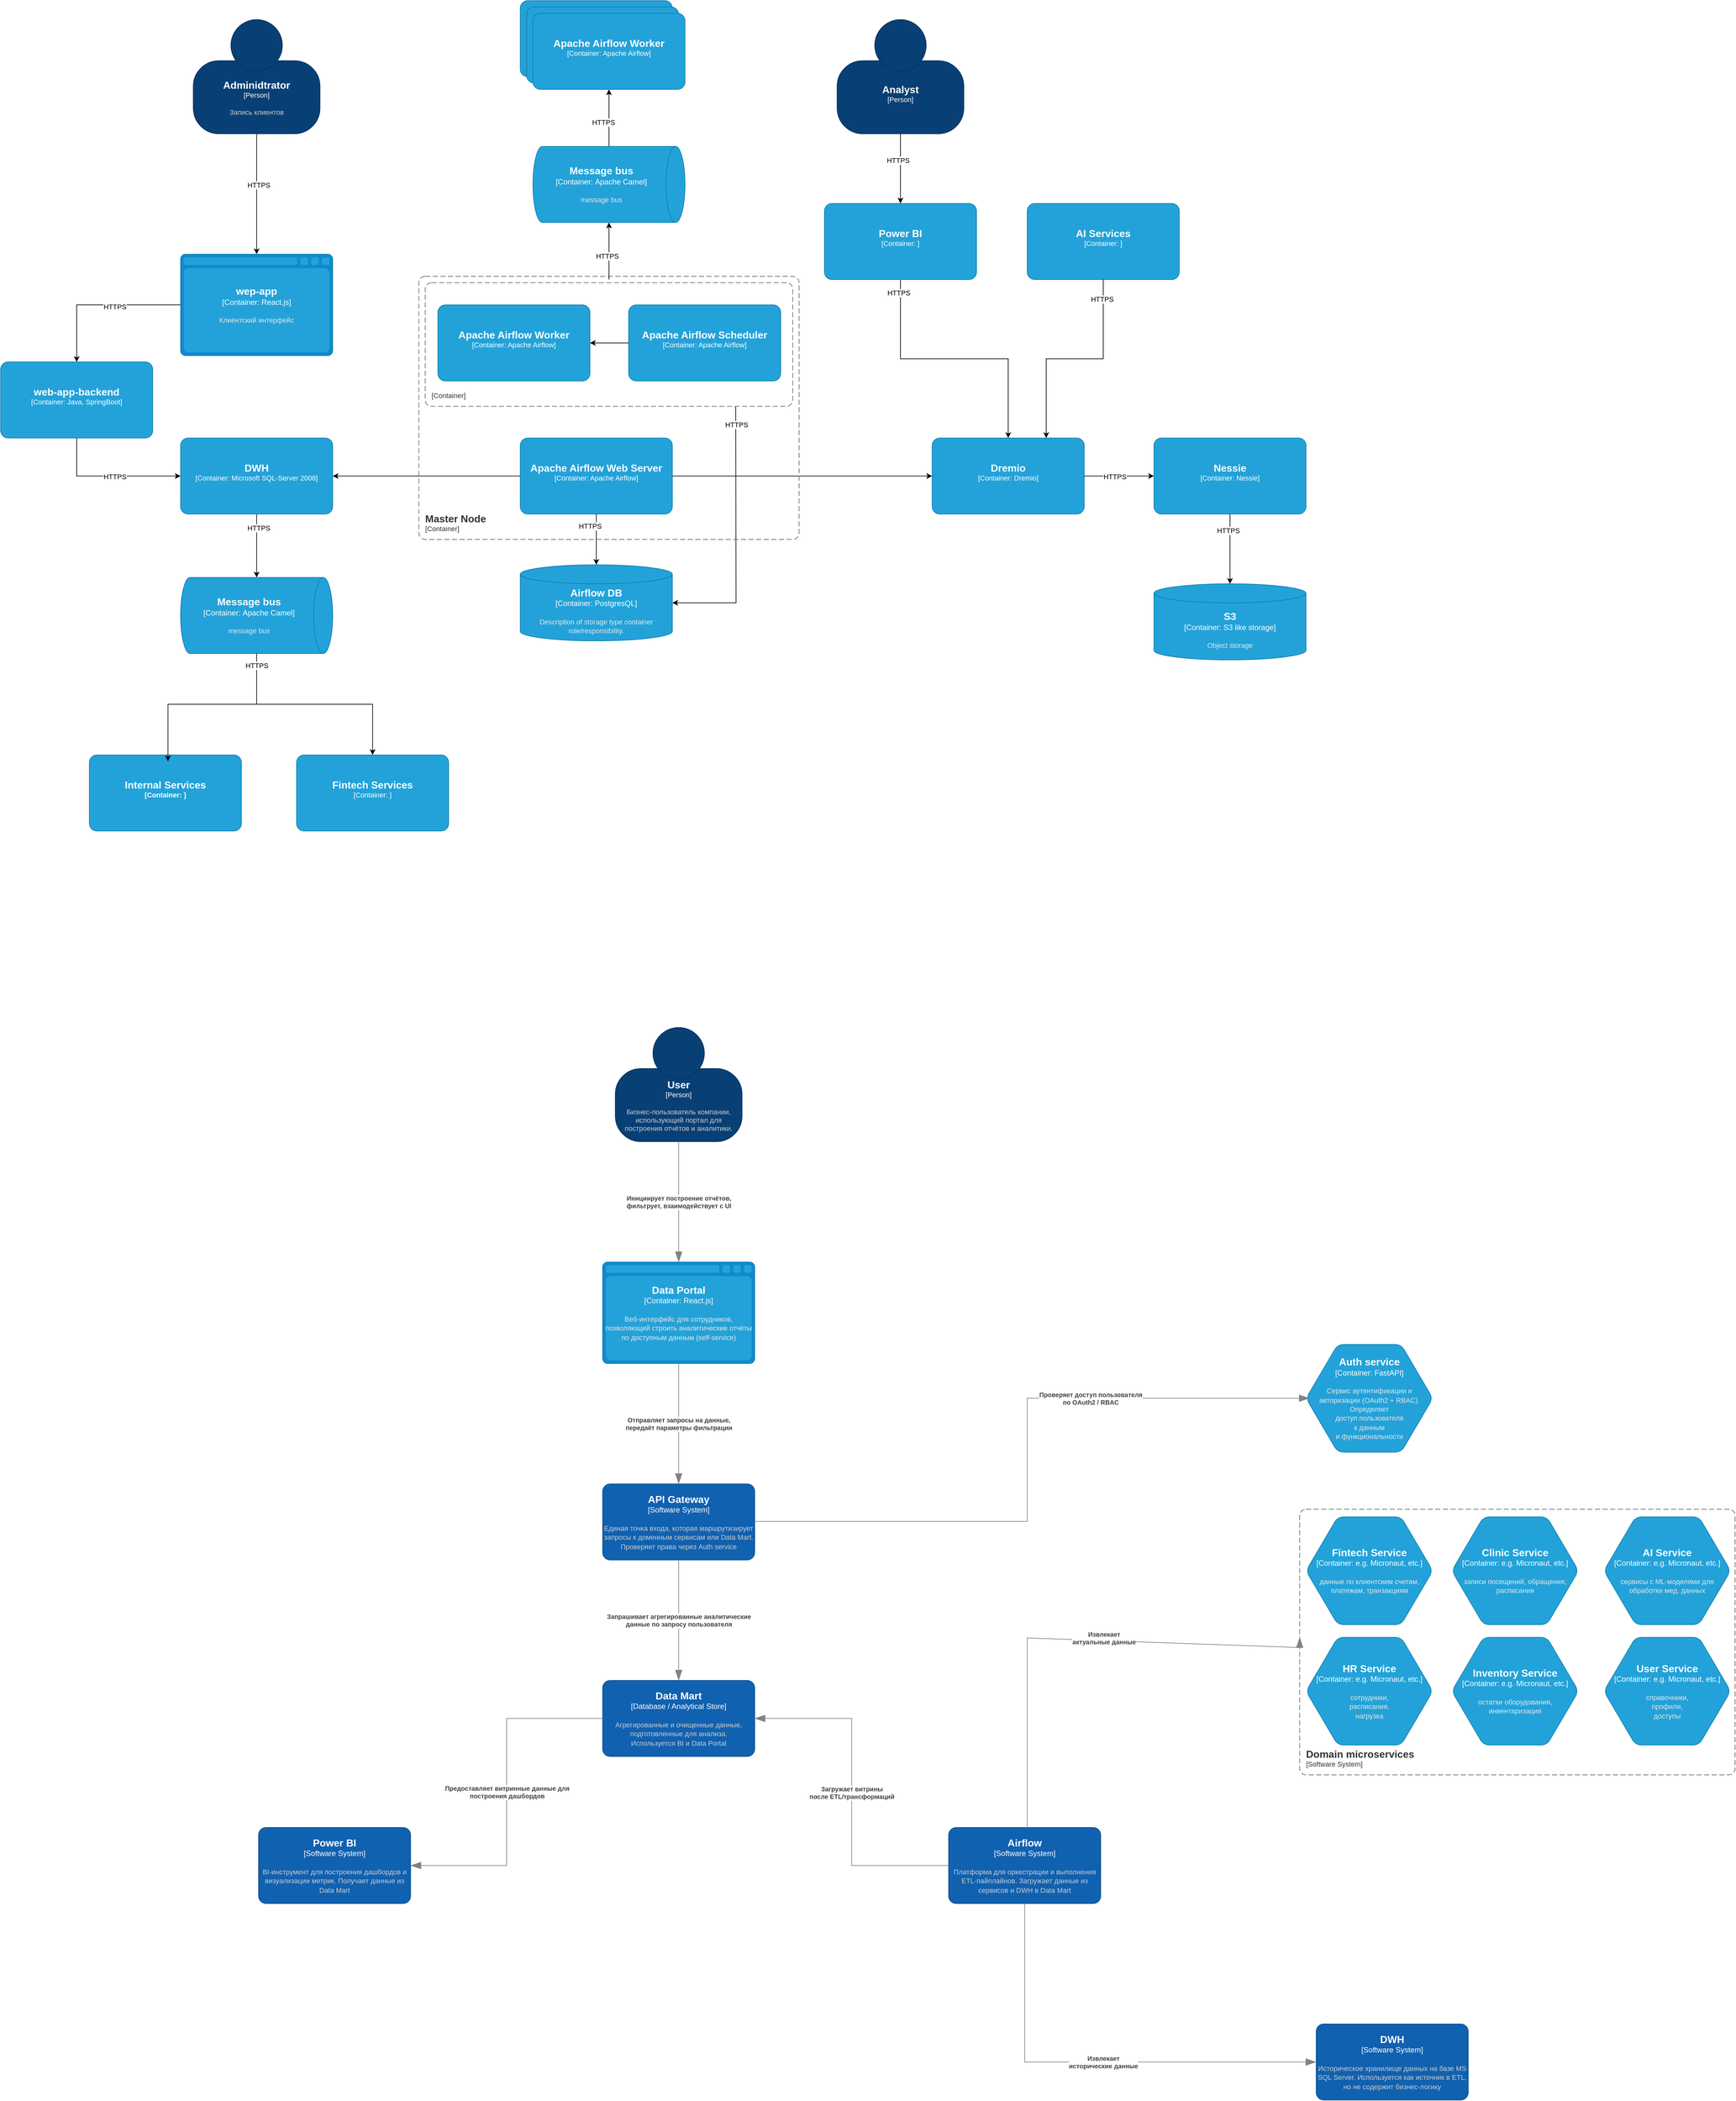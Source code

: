 <mxfile version="26.1.1">
  <diagram id="23iRSUPoRavnBvh4doch" name="Page-1">
    <mxGraphModel dx="3285" dy="2468" grid="0" gridSize="10" guides="1" tooltips="1" connect="1" arrows="1" fold="1" page="0" pageScale="1" pageWidth="827" pageHeight="1169" math="0" shadow="0">
      <root>
        <mxCell id="0" />
        <mxCell id="1" parent="0" />
        <mxCell id="17" style="edgeStyle=orthogonalEdgeStyle;rounded=0;orthogonalLoop=1;jettySize=auto;html=1;" parent="1" source="2" target="5" edge="1">
          <mxGeometry relative="1" as="geometry" />
        </mxCell>
        <object placeholders="1" c4Name="DWH" c4Type="Container" c4Technology="Microsoft SQL-Server 2008" c4Description="" label="&lt;font style=&quot;font-size: 16px&quot;&gt;&lt;b&gt;%c4Name%&lt;/b&gt;&lt;/font&gt;&lt;div&gt;[%c4Type%: %c4Technology%]&lt;/div&gt;&lt;br&gt;&lt;div&gt;&lt;font style=&quot;font-size: 11px&quot;&gt;&lt;font color=&quot;#E6E6E6&quot;&gt;%c4Description%&lt;/font&gt;&lt;/div&gt;" id="2">
          <mxCell style="rounded=1;whiteSpace=wrap;html=1;fontSize=11;labelBackgroundColor=none;fillColor=#23A2D9;fontColor=#ffffff;align=center;arcSize=10;strokeColor=#0E7DAD;metaEdit=1;resizable=0;points=[[0.25,0,0],[0.5,0,0],[0.75,0,0],[1,0.25,0],[1,0.5,0],[1,0.75,0],[0.75,1,0],[0.5,1,0],[0.25,1,0],[0,0.75,0],[0,0.5,0],[0,0.25,0]];" parent="1" vertex="1">
            <mxGeometry x="414" y="500" width="240" height="120" as="geometry" />
          </mxCell>
        </object>
        <mxCell id="24" style="edgeStyle=orthogonalEdgeStyle;rounded=0;orthogonalLoop=1;jettySize=auto;html=1;" parent="1" source="3" target="11" edge="1">
          <mxGeometry relative="1" as="geometry" />
        </mxCell>
        <object placeholders="1" c4Name="Power BI" c4Type="Container" c4Technology="" c4Description="" label="&lt;font style=&quot;font-size: 16px&quot;&gt;&lt;b&gt;%c4Name%&lt;/b&gt;&lt;/font&gt;&lt;div&gt;[%c4Type%: %c4Technology%]&lt;/div&gt;&lt;br&gt;&lt;div&gt;&lt;font style=&quot;font-size: 11px&quot;&gt;&lt;font color=&quot;#E6E6E6&quot;&gt;%c4Description%&lt;/font&gt;&lt;/div&gt;" id="3">
          <mxCell style="rounded=1;whiteSpace=wrap;html=1;fontSize=11;labelBackgroundColor=none;fillColor=#23A2D9;fontColor=#ffffff;align=center;arcSize=10;strokeColor=#0E7DAD;metaEdit=1;resizable=0;points=[[0.25,0,0],[0.5,0,0],[0.75,0,0],[1,0.25,0],[1,0.5,0],[1,0.75,0],[0.75,1,0],[0.5,1,0],[0.25,1,0],[0,0.75,0],[0,0.5,0],[0,0.25,0]];" parent="1" vertex="1">
            <mxGeometry x="1430" y="130" width="240" height="120" as="geometry" />
          </mxCell>
        </object>
        <object placeholders="1" c4Type="Message bus" c4Container="Container" c4Technology="Apache Camel" c4Description="message bus" label="&lt;font style=&quot;font-size: 16px&quot;&gt;&lt;b&gt;%c4Type%&lt;/b&gt;&lt;/font&gt;&lt;div&gt;[%c4Container%:&amp;nbsp;%c4Technology%]&lt;/div&gt;&lt;br&gt;&lt;div&gt;&lt;font style=&quot;font-size: 11px&quot;&gt;&lt;font color=&quot;#E6E6E6&quot;&gt;%c4Description%&lt;/font&gt;&lt;/div&gt;" id="5">
          <mxCell style="shape=cylinder3;size=15;direction=south;whiteSpace=wrap;html=1;boundedLbl=1;rounded=0;labelBackgroundColor=none;fillColor=#23A2D9;fontSize=12;fontColor=#ffffff;align=center;strokeColor=#0E7DAD;metaEdit=1;points=[[0.5,0,0],[1,0.25,0],[1,0.5,0],[1,0.75,0],[0.5,1,0],[0,0.75,0],[0,0.5,0],[0,0.25,0]];resizable=0;" parent="1" vertex="1">
            <mxGeometry x="414" y="720" width="240" height="120" as="geometry" />
          </mxCell>
        </object>
        <object placeholders="1" c4Name="AI Services" c4Type="Container" c4Technology="" c4Description="" label="&lt;font style=&quot;font-size: 16px&quot;&gt;&lt;b&gt;%c4Name%&lt;/b&gt;&lt;/font&gt;&lt;div&gt;[%c4Type%: %c4Technology%]&lt;/div&gt;&lt;br&gt;&lt;div&gt;&lt;font style=&quot;font-size: 11px&quot;&gt;&lt;font color=&quot;#E6E6E6&quot;&gt;%c4Description%&lt;/font&gt;&lt;/div&gt;" id="7">
          <mxCell style="rounded=1;whiteSpace=wrap;html=1;fontSize=11;labelBackgroundColor=none;fillColor=#23A2D9;fontColor=#ffffff;align=center;arcSize=10;strokeColor=#0E7DAD;metaEdit=1;resizable=0;points=[[0.25,0,0],[0.5,0,0],[0.75,0,0],[1,0.25,0],[1,0.5,0],[1,0.75,0],[0.75,1,0],[0.5,1,0],[0.25,1,0],[0,0.75,0],[0,0.5,0],[0,0.25,0]];" parent="1" vertex="1">
            <mxGeometry x="1750" y="130" width="240" height="120" as="geometry" />
          </mxCell>
        </object>
        <object placeholders="1" c4Name="Fintech Services" c4Type="Container" c4Technology="" c4Description="" label="&lt;font style=&quot;font-size: 16px&quot;&gt;&lt;b&gt;%c4Name%&lt;/b&gt;&lt;/font&gt;&lt;div&gt;[%c4Type%: %c4Technology%]&lt;/div&gt;&lt;br&gt;&lt;div&gt;&lt;font style=&quot;font-size: 11px&quot;&gt;&lt;font color=&quot;#E6E6E6&quot;&gt;%c4Description%&lt;/font&gt;&lt;/div&gt;" id="8">
          <mxCell style="rounded=1;whiteSpace=wrap;html=1;fontSize=11;labelBackgroundColor=none;fillColor=#23A2D9;fontColor=#ffffff;align=center;arcSize=10;strokeColor=#0E7DAD;metaEdit=1;resizable=0;points=[[0.25,0,0],[0.5,0,0],[0.75,0,0],[1,0.25,0],[1,0.5,0],[1,0.75,0],[0.75,1,0],[0.5,1,0],[0.25,1,0],[0,0.75,0],[0,0.5,0],[0,0.25,0]];" parent="1" vertex="1">
            <mxGeometry x="597" y="1000" width="240" height="120" as="geometry" />
          </mxCell>
        </object>
        <object placeholders="1" c4Name="Internal Services" c4Type="Container" c4Technology="" c4Description="" label="&lt;font style=&quot;font-size: 16px&quot;&gt;&lt;span&gt;%c4Name%&lt;/span&gt;&lt;/font&gt;&lt;div&gt;[%c4Type%: %c4Technology%]&lt;/div&gt;&lt;br&gt;&lt;div&gt;&lt;font style=&quot;font-size: 11px&quot;&gt;&lt;font color=&quot;#E6E6E6&quot;&gt;%c4Description%&lt;/font&gt;&lt;/font&gt;&lt;/div&gt;" id="9">
          <mxCell style="rounded=1;whiteSpace=wrap;html=1;fontSize=11;labelBackgroundColor=none;fillColor=#23A2D9;fontColor=#ffffff;align=center;arcSize=10;strokeColor=#0E7DAD;metaEdit=1;resizable=0;points=[[0.25,0,0],[0.5,0,0],[0.75,0,0],[1,0.25,0],[1,0.5,0],[1,0.75,0],[0.75,1,0],[0.5,1,0],[0.25,1,0],[0,0.75,0],[0,0.5,0],[0,0.25,0]];fontStyle=1" parent="1" vertex="1">
            <mxGeometry x="270" y="1000" width="240" height="120" as="geometry" />
          </mxCell>
        </object>
        <object placeholders="1" c4Name="Apache Airflow Web Server" c4Type="Container" c4Technology="Apache Airflow" c4Description="" label="&lt;font style=&quot;font-size: 16px&quot;&gt;&lt;b&gt;%c4Name%&lt;/b&gt;&lt;/font&gt;&lt;div&gt;[%c4Type%: %c4Technology%]&lt;/div&gt;&lt;br&gt;&lt;div&gt;&lt;font style=&quot;font-size: 11px&quot;&gt;&lt;font color=&quot;#E6E6E6&quot;&gt;%c4Description%&lt;/font&gt;&lt;/div&gt;" id="10">
          <mxCell style="rounded=1;whiteSpace=wrap;html=1;fontSize=11;labelBackgroundColor=none;fillColor=#23A2D9;fontColor=#ffffff;align=center;arcSize=10;strokeColor=#0E7DAD;metaEdit=1;resizable=0;points=[[0.25,0,0],[0.5,0,0],[0.75,0,0],[1,0.25,0],[1,0.5,0],[1,0.75,0],[0.75,1,0],[0.5,1,0],[0.25,1,0],[0,0.75,0],[0,0.5,0],[0,0.25,0]];" parent="1" vertex="1">
            <mxGeometry x="950" y="500" width="240" height="120" as="geometry" />
          </mxCell>
        </object>
        <object placeholders="1" c4Name="Dremio" c4Type="Container" c4Technology="Dremio" c4Description="" label="&lt;font style=&quot;font-size: 16px&quot;&gt;&lt;b&gt;%c4Name%&lt;/b&gt;&lt;/font&gt;&lt;div&gt;[%c4Type%: %c4Technology%]&lt;/div&gt;&lt;br&gt;&lt;div&gt;&lt;font style=&quot;font-size: 11px&quot;&gt;&lt;font color=&quot;#E6E6E6&quot;&gt;%c4Description%&lt;/font&gt;&lt;/div&gt;" id="11">
          <mxCell style="rounded=1;whiteSpace=wrap;html=1;fontSize=11;labelBackgroundColor=none;fillColor=#23A2D9;fontColor=#ffffff;align=center;arcSize=10;strokeColor=#0E7DAD;metaEdit=1;resizable=0;points=[[0.25,0,0],[0.5,0,0],[0.75,0,0],[1,0.25,0],[1,0.5,0],[1,0.75,0],[0.75,1,0],[0.5,1,0],[0.25,1,0],[0,0.75,0],[0,0.5,0],[0,0.25,0]];" parent="1" vertex="1">
            <mxGeometry x="1600" y="500" width="240" height="120" as="geometry" />
          </mxCell>
        </object>
        <object placeholders="1" c4Type="S3" c4Container="Container" c4Technology="S3 like storage" c4Description="Object storage" label="&lt;font style=&quot;font-size: 16px&quot;&gt;&lt;b&gt;%c4Type%&lt;/b&gt;&lt;/font&gt;&lt;div&gt;[%c4Container%:&amp;nbsp;%c4Technology%]&lt;/div&gt;&lt;br&gt;&lt;div&gt;&lt;font style=&quot;font-size: 11px&quot;&gt;&lt;font color=&quot;#E6E6E6&quot;&gt;%c4Description%&lt;/font&gt;&lt;/div&gt;" id="12">
          <mxCell style="shape=cylinder3;size=15;whiteSpace=wrap;html=1;boundedLbl=1;rounded=0;labelBackgroundColor=none;fillColor=#23A2D9;fontSize=12;fontColor=#ffffff;align=center;strokeColor=#0E7DAD;metaEdit=1;points=[[0.5,0,0],[1,0.25,0],[1,0.5,0],[1,0.75,0],[0.5,1,0],[0,0.75,0],[0,0.5,0],[0,0.25,0]];resizable=0;" parent="1" vertex="1">
            <mxGeometry x="1950" y="730" width="240" height="120" as="geometry" />
          </mxCell>
        </object>
        <mxCell id="25" style="edgeStyle=orthogonalEdgeStyle;rounded=0;orthogonalLoop=1;jettySize=auto;html=1;" parent="1" source="13" target="12" edge="1">
          <mxGeometry relative="1" as="geometry" />
        </mxCell>
        <object placeholders="1" c4Name="Nessie" c4Type="Container" c4Technology="Nessie" c4Description="" label="&lt;font style=&quot;font-size: 16px&quot;&gt;&lt;b&gt;%c4Name%&lt;/b&gt;&lt;/font&gt;&lt;div&gt;[%c4Type%: %c4Technology%]&lt;/div&gt;&lt;br&gt;&lt;div&gt;&lt;font style=&quot;font-size: 11px&quot;&gt;&lt;font color=&quot;#E6E6E6&quot;&gt;%c4Description%&lt;/font&gt;&lt;/div&gt;" id="13">
          <mxCell style="rounded=1;whiteSpace=wrap;html=1;fontSize=11;labelBackgroundColor=none;fillColor=#23A2D9;fontColor=#ffffff;align=center;arcSize=10;strokeColor=#0E7DAD;metaEdit=1;resizable=0;points=[[0.25,0,0],[0.5,0,0],[0.75,0,0],[1,0.25,0],[1,0.5,0],[1,0.75,0],[0.75,1,0],[0.5,1,0],[0.25,1,0],[0,0.75,0],[0,0.5,0],[0,0.25,0]];" parent="1" vertex="1">
            <mxGeometry x="1950" y="500" width="240" height="120" as="geometry" />
          </mxCell>
        </object>
        <mxCell id="41" style="edgeStyle=orthogonalEdgeStyle;rounded=0;orthogonalLoop=1;jettySize=auto;html=1;startArrow=classic;startFill=1;endArrow=none;endFill=0;" parent="1" source="14" edge="1">
          <mxGeometry relative="1" as="geometry">
            <mxPoint x="1290" y="450" as="targetPoint" />
          </mxGeometry>
        </mxCell>
        <object placeholders="1" c4Type="Airflow DB" c4Container="Container" c4Technology="PostgresQL" c4Description="Description of storage type container role/responsibility." label="&lt;font style=&quot;font-size: 16px&quot;&gt;&lt;b&gt;%c4Type%&lt;/b&gt;&lt;/font&gt;&lt;div&gt;[%c4Container%:&amp;nbsp;%c4Technology%]&lt;/div&gt;&lt;br&gt;&lt;div&gt;&lt;font style=&quot;font-size: 11px&quot;&gt;&lt;font color=&quot;#E6E6E6&quot;&gt;%c4Description%&lt;/font&gt;&lt;/div&gt;" id="14">
          <mxCell style="shape=cylinder3;size=15;whiteSpace=wrap;html=1;boundedLbl=1;rounded=0;labelBackgroundColor=none;fillColor=#23A2D9;fontSize=12;fontColor=#ffffff;align=center;strokeColor=#0E7DAD;metaEdit=1;points=[[0.5,0,0],[1,0.25,0],[1,0.5,0],[1,0.75,0],[0.5,1,0],[0,0.75,0],[0,0.5,0],[0,0.25,0]];resizable=0;" parent="1" vertex="1">
            <mxGeometry x="950" y="700" width="240" height="120" as="geometry" />
          </mxCell>
        </object>
        <mxCell id="15" style="edgeStyle=orthogonalEdgeStyle;rounded=0;orthogonalLoop=1;jettySize=auto;html=1;entryX=0.5;entryY=0;entryDx=0;entryDy=0;entryPerimeter=0;" parent="1" source="10" target="14" edge="1">
          <mxGeometry relative="1" as="geometry" />
        </mxCell>
        <mxCell id="18" style="edgeStyle=orthogonalEdgeStyle;rounded=0;orthogonalLoop=1;jettySize=auto;html=1;entryX=0.517;entryY=0.083;entryDx=0;entryDy=0;entryPerimeter=0;" parent="1" source="5" target="9" edge="1">
          <mxGeometry relative="1" as="geometry" />
        </mxCell>
        <mxCell id="19" style="edgeStyle=orthogonalEdgeStyle;rounded=0;orthogonalLoop=1;jettySize=auto;html=1;entryX=0.5;entryY=0;entryDx=0;entryDy=0;entryPerimeter=0;" parent="1" source="5" target="8" edge="1">
          <mxGeometry relative="1" as="geometry" />
        </mxCell>
        <mxCell id="21" style="edgeStyle=orthogonalEdgeStyle;rounded=0;orthogonalLoop=1;jettySize=auto;html=1;entryX=0.5;entryY=0;entryDx=0;entryDy=0;entryPerimeter=0;" parent="1" source="20" target="28" edge="1">
          <mxGeometry relative="1" as="geometry">
            <mxPoint x="240" y="330" as="targetPoint" />
          </mxGeometry>
        </mxCell>
        <mxCell id="48" value="HTTPS" style="edgeLabel;html=1;align=center;verticalAlign=middle;resizable=0;points=[];" parent="21" vertex="1" connectable="0">
          <mxGeometry x="-0.147" y="3" relative="1" as="geometry">
            <mxPoint as="offset" />
          </mxGeometry>
        </mxCell>
        <object placeholders="1" c4Name="Adminidtrator" c4Type="Person" c4Description="Запись клиентов" label="&lt;font style=&quot;font-size: 16px&quot;&gt;&lt;b&gt;%c4Name%&lt;/b&gt;&lt;/font&gt;&lt;div&gt;[%c4Type%]&lt;/div&gt;&lt;br&gt;&lt;div&gt;&lt;font style=&quot;font-size: 11px&quot;&gt;&lt;font color=&quot;#cccccc&quot;&gt;%c4Description%&lt;/font&gt;&lt;/div&gt;" id="20">
          <mxCell style="html=1;fontSize=11;dashed=0;whiteSpace=wrap;fillColor=#083F75;strokeColor=#06315C;fontColor=#ffffff;shape=mxgraph.c4.person2;align=center;metaEdit=1;points=[[0.5,0,0],[1,0.5,0],[1,0.75,0],[0.75,1,0],[0.5,1,0],[0.25,1,0],[0,0.75,0],[0,0.5,0]];resizable=0;" parent="1" vertex="1">
            <mxGeometry x="434" y="-160" width="200" height="180" as="geometry" />
          </mxCell>
        </object>
        <mxCell id="22" style="edgeStyle=orthogonalEdgeStyle;rounded=0;orthogonalLoop=1;jettySize=auto;html=1;entryX=1;entryY=0.5;entryDx=0;entryDy=0;entryPerimeter=0;" parent="1" source="10" target="2" edge="1">
          <mxGeometry relative="1" as="geometry" />
        </mxCell>
        <mxCell id="23" style="edgeStyle=orthogonalEdgeStyle;rounded=0;orthogonalLoop=1;jettySize=auto;html=1;entryX=0;entryY=0.5;entryDx=0;entryDy=0;entryPerimeter=0;exitX=1;exitY=0.5;exitDx=0;exitDy=0;exitPerimeter=0;" parent="1" source="10" target="11" edge="1">
          <mxGeometry relative="1" as="geometry">
            <mxPoint x="1450" y="580" as="sourcePoint" />
          </mxGeometry>
        </mxCell>
        <mxCell id="26" style="edgeStyle=orthogonalEdgeStyle;rounded=0;orthogonalLoop=1;jettySize=auto;html=1;entryX=0.75;entryY=0;entryDx=0;entryDy=0;entryPerimeter=0;" parent="1" source="7" target="11" edge="1">
          <mxGeometry relative="1" as="geometry" />
        </mxCell>
        <mxCell id="27" style="edgeStyle=orthogonalEdgeStyle;rounded=0;orthogonalLoop=1;jettySize=auto;html=1;entryX=0;entryY=0.5;entryDx=0;entryDy=0;entryPerimeter=0;" parent="1" source="11" target="13" edge="1">
          <mxGeometry relative="1" as="geometry" />
        </mxCell>
        <mxCell id="30" style="edgeStyle=orthogonalEdgeStyle;rounded=0;orthogonalLoop=1;jettySize=auto;html=1;" parent="1" source="28" target="29" edge="1">
          <mxGeometry relative="1" as="geometry" />
        </mxCell>
        <object placeholders="1" c4Type="wep-app" c4Container="Container" c4Technology="React.js" c4Description="Клиентский интерфейс" label="&lt;font style=&quot;font-size: 16px&quot;&gt;&lt;b&gt;%c4Type%&lt;/b&gt;&lt;/font&gt;&lt;div&gt;[%c4Container%:&amp;nbsp;%c4Technology%]&lt;/div&gt;&lt;br&gt;&lt;div&gt;&lt;font style=&quot;font-size: 11px&quot;&gt;&lt;font color=&quot;#E6E6E6&quot;&gt;%c4Description%&lt;/font&gt;&lt;/div&gt;" id="28">
          <mxCell style="shape=mxgraph.c4.webBrowserContainer2;whiteSpace=wrap;html=1;boundedLbl=1;rounded=0;labelBackgroundColor=none;strokeColor=#118ACD;fillColor=#23A2D9;strokeColor=#118ACD;strokeColor2=#0E7DAD;fontSize=12;fontColor=#ffffff;align=center;metaEdit=1;points=[[0.5,0,0],[1,0.25,0],[1,0.5,0],[1,0.75,0],[0.5,1,0],[0,0.75,0],[0,0.5,0],[0,0.25,0]];resizable=0;" parent="1" vertex="1">
            <mxGeometry x="414" y="210" width="240" height="160" as="geometry" />
          </mxCell>
        </object>
        <mxCell id="33" style="edgeStyle=orthogonalEdgeStyle;rounded=0;orthogonalLoop=1;jettySize=auto;html=1;exitX=0.5;exitY=1;exitDx=0;exitDy=0;exitPerimeter=0;" parent="1" source="29" target="2" edge="1">
          <mxGeometry relative="1" as="geometry" />
        </mxCell>
        <object placeholders="1" c4Name="web-app-backend" c4Type="Container" c4Technology="Java, SpringBoot" c4Description="" label="&lt;font style=&quot;font-size: 16px&quot;&gt;&lt;b&gt;%c4Name%&lt;/b&gt;&lt;/font&gt;&lt;div&gt;[%c4Type%: %c4Technology%]&lt;/div&gt;&lt;br&gt;&lt;div&gt;&lt;font style=&quot;font-size: 11px&quot;&gt;&lt;font color=&quot;#E6E6E6&quot;&gt;%c4Description%&lt;/font&gt;&lt;/div&gt;" id="29">
          <mxCell style="rounded=1;whiteSpace=wrap;html=1;fontSize=11;labelBackgroundColor=none;fillColor=#23A2D9;fontColor=#ffffff;align=center;arcSize=10;strokeColor=#0E7DAD;metaEdit=1;resizable=0;points=[[0.25,0,0],[0.5,0,0],[0.75,0,0],[1,0.25,0],[1,0.5,0],[1,0.75,0],[0.75,1,0],[0.5,1,0],[0.25,1,0],[0,0.75,0],[0,0.5,0],[0,0.25,0]];" parent="1" vertex="1">
            <mxGeometry x="130" y="380" width="240" height="120" as="geometry" />
          </mxCell>
        </object>
        <object placeholders="1" c4Name="Analyst" c4Type="Person" c4Description="" label="&lt;font style=&quot;font-size: 16px&quot;&gt;&lt;b&gt;%c4Name%&lt;/b&gt;&lt;/font&gt;&lt;div&gt;[%c4Type%]&lt;/div&gt;&lt;br&gt;&lt;div&gt;&lt;font style=&quot;font-size: 11px&quot;&gt;&lt;font color=&quot;#cccccc&quot;&gt;%c4Description%&lt;/font&gt;&lt;/div&gt;" id="34">
          <mxCell style="html=1;fontSize=11;dashed=0;whiteSpace=wrap;fillColor=#083F75;strokeColor=#06315C;fontColor=#ffffff;shape=mxgraph.c4.person2;align=center;metaEdit=1;points=[[0.5,0,0],[1,0.5,0],[1,0.75,0],[0.75,1,0],[0.5,1,0],[0.25,1,0],[0,0.75,0],[0,0.5,0]];resizable=0;" parent="1" vertex="1">
            <mxGeometry x="1450" y="-160" width="200" height="180" as="geometry" />
          </mxCell>
        </object>
        <mxCell id="35" style="edgeStyle=orthogonalEdgeStyle;rounded=0;orthogonalLoop=1;jettySize=auto;html=1;entryX=0.5;entryY=0;entryDx=0;entryDy=0;entryPerimeter=0;" parent="1" source="34" target="3" edge="1">
          <mxGeometry relative="1" as="geometry" />
        </mxCell>
        <object placeholders="1" c4Name="Apache Airflow Worker" c4Type="Container" c4Technology="Apache Airflow" c4Description="" label="&lt;font style=&quot;font-size: 16px&quot;&gt;&lt;b&gt;%c4Name%&lt;/b&gt;&lt;/font&gt;&lt;div&gt;[%c4Type%: %c4Technology%]&lt;/div&gt;&lt;br&gt;&lt;div&gt;&lt;font style=&quot;font-size: 11px&quot;&gt;&lt;font color=&quot;#E6E6E6&quot;&gt;%c4Description%&lt;/font&gt;&lt;/div&gt;" id="36">
          <mxCell style="rounded=1;whiteSpace=wrap;html=1;fontSize=11;labelBackgroundColor=none;fillColor=#23A2D9;fontColor=#ffffff;align=center;arcSize=10;strokeColor=#0E7DAD;metaEdit=1;resizable=0;points=[[0.25,0,0],[0.5,0,0],[0.75,0,0],[1,0.25,0],[1,0.5,0],[1,0.75,0],[0.75,1,0],[0.5,1,0],[0.25,1,0],[0,0.75,0],[0,0.5,0],[0,0.25,0]];" parent="1" vertex="1">
            <mxGeometry x="820" y="290" width="240" height="120" as="geometry" />
          </mxCell>
        </object>
        <object placeholders="1" c4Name="Apache Airflow Scheduler" c4Type="Container" c4Technology="Apache Airflow" c4Description="" label="&lt;font style=&quot;font-size: 16px&quot;&gt;&lt;b&gt;%c4Name%&lt;/b&gt;&lt;/font&gt;&lt;div&gt;[%c4Type%: %c4Technology%]&lt;/div&gt;&lt;br&gt;&lt;div&gt;&lt;font style=&quot;font-size: 11px&quot;&gt;&lt;font color=&quot;#E6E6E6&quot;&gt;%c4Description%&lt;/font&gt;&lt;/div&gt;" id="37">
          <mxCell style="rounded=1;whiteSpace=wrap;html=1;fontSize=11;labelBackgroundColor=none;fillColor=#23A2D9;fontColor=#ffffff;align=center;arcSize=10;strokeColor=#0E7DAD;metaEdit=1;resizable=0;points=[[0.25,0,0],[0.5,0,0],[0.75,0,0],[1,0.25,0],[1,0.5,0],[1,0.75,0],[0.75,1,0],[0.5,1,0],[0.25,1,0],[0,0.75,0],[0,0.5,0],[0,0.25,0]];" parent="1" vertex="1">
            <mxGeometry x="1121" y="290" width="240" height="120" as="geometry" />
          </mxCell>
        </object>
        <object placeholders="1" c4Name="Master Node" c4Type="ContainerScopeBoundary" c4Application="Container" label="&lt;font style=&quot;font-size: 16px&quot;&gt;&lt;b&gt;&lt;div style=&quot;text-align: left&quot;&gt;%c4Name%&lt;/div&gt;&lt;/b&gt;&lt;/font&gt;&lt;div style=&quot;text-align: left&quot;&gt;[%c4Application%]&lt;/div&gt;" id="38">
          <mxCell style="rounded=1;fontSize=11;whiteSpace=wrap;html=1;dashed=1;arcSize=20;fillColor=none;strokeColor=#666666;fontColor=#333333;labelBackgroundColor=none;align=left;verticalAlign=bottom;labelBorderColor=none;spacingTop=0;spacing=10;dashPattern=8 4;metaEdit=1;rotatable=0;perimeter=rectanglePerimeter;noLabel=0;labelPadding=0;allowArrows=0;connectable=0;expand=0;recursiveResize=0;editable=1;pointerEvents=0;absoluteArcSize=1;points=[[0.25,0,0],[0.5,0,0],[0.75,0,0],[1,0.25,0],[1,0.5,0],[1,0.75,0],[0.75,1,0],[0.5,1,0],[0.25,1,0],[0,0.75,0],[0,0.5,0],[0,0.25,0]];" parent="1" vertex="1">
            <mxGeometry x="790" y="245" width="600" height="415" as="geometry" />
          </mxCell>
        </object>
        <mxCell id="39" style="edgeStyle=orthogonalEdgeStyle;rounded=0;orthogonalLoop=1;jettySize=auto;html=1;entryX=1;entryY=0.5;entryDx=0;entryDy=0;entryPerimeter=0;" parent="1" source="37" target="36" edge="1">
          <mxGeometry relative="1" as="geometry" />
        </mxCell>
        <object placeholders="1" c4Name="" c4Type="ContainerScopeBoundary" c4Application="Container" label="&lt;font style=&quot;font-size: 16px&quot;&gt;&lt;b&gt;&lt;div style=&quot;text-align: left&quot;&gt;%c4Name%&lt;/div&gt;&lt;/b&gt;&lt;/font&gt;&lt;div style=&quot;text-align: left&quot;&gt;[%c4Application%]&lt;/div&gt;" id="40">
          <mxCell style="rounded=1;fontSize=11;whiteSpace=wrap;html=1;dashed=1;arcSize=20;fillColor=none;strokeColor=#666666;fontColor=#333333;labelBackgroundColor=none;align=left;verticalAlign=bottom;labelBorderColor=none;spacingTop=0;spacing=10;dashPattern=8 4;metaEdit=1;rotatable=0;perimeter=rectanglePerimeter;noLabel=0;labelPadding=0;allowArrows=0;connectable=0;expand=0;recursiveResize=0;editable=1;pointerEvents=0;absoluteArcSize=1;points=[[0.25,0,0],[0.5,0,0],[0.75,0,0],[1,0.25,0],[1,0.5,0],[1,0.75,0],[0.75,1,0],[0.5,1,0],[0.25,1,0],[0,0.75,0],[0,0.5,0],[0,0.25,0]];" parent="1" vertex="1">
            <mxGeometry x="800" y="255" width="580" height="195" as="geometry" />
          </mxCell>
        </object>
        <mxCell id="46" style="edgeStyle=orthogonalEdgeStyle;rounded=0;orthogonalLoop=1;jettySize=auto;html=1;" parent="1" source="42" target="45" edge="1">
          <mxGeometry relative="1" as="geometry" />
        </mxCell>
        <mxCell id="47" style="edgeStyle=orthogonalEdgeStyle;rounded=0;orthogonalLoop=1;jettySize=auto;html=1;endArrow=none;endFill=0;startArrow=classic;startFill=1;" parent="1" source="42" edge="1">
          <mxGeometry relative="1" as="geometry">
            <mxPoint x="1090" y="250" as="targetPoint" />
          </mxGeometry>
        </mxCell>
        <object placeholders="1" c4Type="Message bus" c4Container="Container" c4Technology="Apache Camel" c4Description="message bus" label="&lt;font style=&quot;font-size: 16px&quot;&gt;&lt;b&gt;%c4Type%&lt;/b&gt;&lt;/font&gt;&lt;div&gt;[%c4Container%:&amp;nbsp;%c4Technology%]&lt;/div&gt;&lt;br&gt;&lt;div&gt;&lt;font style=&quot;font-size: 11px&quot;&gt;&lt;font color=&quot;#E6E6E6&quot;&gt;%c4Description%&lt;/font&gt;&lt;/div&gt;" id="42">
          <mxCell style="shape=cylinder3;size=15;direction=south;whiteSpace=wrap;html=1;boundedLbl=1;rounded=0;labelBackgroundColor=none;fillColor=#23A2D9;fontSize=12;fontColor=#ffffff;align=center;strokeColor=#0E7DAD;metaEdit=1;points=[[0.5,0,0],[1,0.25,0],[1,0.5,0],[1,0.75,0],[0.5,1,0],[0,0.75,0],[0,0.5,0],[0,0.25,0]];resizable=0;" parent="1" vertex="1">
            <mxGeometry x="970" y="40" width="240" height="120" as="geometry" />
          </mxCell>
        </object>
        <object placeholders="1" c4Name="Apache Airflow Worker" c4Type="Container" c4Technology="Apache Airflow" c4Description="" label="&lt;font style=&quot;font-size: 16px&quot;&gt;&lt;b&gt;%c4Name%&lt;/b&gt;&lt;/font&gt;&lt;div&gt;[%c4Type%: %c4Technology%]&lt;/div&gt;&lt;br&gt;&lt;div&gt;&lt;font style=&quot;font-size: 11px&quot;&gt;&lt;font color=&quot;#E6E6E6&quot;&gt;%c4Description%&lt;/font&gt;&lt;/div&gt;" id="43">
          <mxCell style="rounded=1;whiteSpace=wrap;html=1;fontSize=11;labelBackgroundColor=none;fillColor=#23A2D9;fontColor=#ffffff;align=center;arcSize=10;strokeColor=#0E7DAD;metaEdit=1;resizable=0;points=[[0.25,0,0],[0.5,0,0],[0.75,0,0],[1,0.25,0],[1,0.5,0],[1,0.75,0],[0.75,1,0],[0.5,1,0],[0.25,1,0],[0,0.75,0],[0,0.5,0],[0,0.25,0]];" parent="1" vertex="1">
            <mxGeometry x="950" y="-190" width="240" height="120" as="geometry" />
          </mxCell>
        </object>
        <object placeholders="1" c4Name="Apache Airflow Worker" c4Type="Container" c4Technology="Apache Airflow" c4Description="" label="&lt;font style=&quot;font-size: 16px&quot;&gt;&lt;b&gt;%c4Name%&lt;/b&gt;&lt;/font&gt;&lt;div&gt;[%c4Type%: %c4Technology%]&lt;/div&gt;&lt;br&gt;&lt;div&gt;&lt;font style=&quot;font-size: 11px&quot;&gt;&lt;font color=&quot;#E6E6E6&quot;&gt;%c4Description%&lt;/font&gt;&lt;/div&gt;" id="44">
          <mxCell style="rounded=1;whiteSpace=wrap;html=1;fontSize=11;labelBackgroundColor=none;fillColor=#23A2D9;fontColor=#ffffff;align=center;arcSize=10;strokeColor=#0E7DAD;metaEdit=1;resizable=0;points=[[0.25,0,0],[0.5,0,0],[0.75,0,0],[1,0.25,0],[1,0.5,0],[1,0.75,0],[0.75,1,0],[0.5,1,0],[0.25,1,0],[0,0.75,0],[0,0.5,0],[0,0.25,0]];" parent="1" vertex="1">
            <mxGeometry x="960" y="-180" width="240" height="120" as="geometry" />
          </mxCell>
        </object>
        <object placeholders="1" c4Name="Apache Airflow Worker" c4Type="Container" c4Technology="Apache Airflow" c4Description="" label="&lt;font style=&quot;font-size: 16px&quot;&gt;&lt;b&gt;%c4Name%&lt;/b&gt;&lt;/font&gt;&lt;div&gt;[%c4Type%: %c4Technology%]&lt;/div&gt;&lt;br&gt;&lt;div&gt;&lt;font style=&quot;font-size: 11px&quot;&gt;&lt;font color=&quot;#E6E6E6&quot;&gt;%c4Description%&lt;/font&gt;&lt;/div&gt;" id="45">
          <mxCell style="rounded=1;whiteSpace=wrap;html=1;fontSize=11;labelBackgroundColor=none;fillColor=#23A2D9;fontColor=#ffffff;align=center;arcSize=10;strokeColor=#0E7DAD;metaEdit=1;resizable=0;points=[[0.25,0,0],[0.5,0,0],[0.75,0,0],[1,0.25,0],[1,0.5,0],[1,0.75,0],[0.75,1,0],[0.5,1,0],[0.25,1,0],[0,0.75,0],[0,0.5,0],[0,0.25,0]];" parent="1" vertex="1">
            <mxGeometry x="970" y="-170" width="240" height="120" as="geometry" />
          </mxCell>
        </object>
        <mxCell id="49" value="HTTPS" style="edgeLabel;html=1;align=center;verticalAlign=middle;resizable=0;points=[];" parent="1" vertex="1" connectable="0">
          <mxGeometry x="547" y="111.429" as="geometry">
            <mxPoint x="-237" y="181" as="offset" />
          </mxGeometry>
        </mxCell>
        <mxCell id="50" value="HTTPS" style="edgeLabel;html=1;align=center;verticalAlign=middle;resizable=0;points=[];" parent="1" vertex="1" connectable="0">
          <mxGeometry x="557" y="121.429" as="geometry">
            <mxPoint x="-247" y="439" as="offset" />
          </mxGeometry>
        </mxCell>
        <mxCell id="51" value="HTTPS" style="edgeLabel;html=1;align=center;verticalAlign=middle;resizable=0;points=[];" parent="1" vertex="1" connectable="0">
          <mxGeometry x="567" y="131.429" as="geometry">
            <mxPoint x="520" y="81" as="offset" />
          </mxGeometry>
        </mxCell>
        <mxCell id="52" value="HTTPS" style="edgeLabel;html=1;align=center;verticalAlign=middle;resizable=0;points=[];" parent="1" vertex="1" connectable="0">
          <mxGeometry x="577" y="141.429" as="geometry">
            <mxPoint x="504" y="-140" as="offset" />
          </mxGeometry>
        </mxCell>
        <mxCell id="53" value="HTTPS" style="edgeLabel;html=1;align=center;verticalAlign=middle;resizable=0;points=[];" parent="1" vertex="1" connectable="0">
          <mxGeometry x="587" y="151.429" as="geometry">
            <mxPoint x="473" y="487" as="offset" />
          </mxGeometry>
        </mxCell>
        <mxCell id="54" value="HTTPS" style="edgeLabel;html=1;align=center;verticalAlign=middle;resizable=0;points=[];" parent="1" vertex="1" connectable="0">
          <mxGeometry x="597" y="161.429" as="geometry">
            <mxPoint x="-60" y="480" as="offset" />
          </mxGeometry>
        </mxCell>
        <mxCell id="55" value="HTTPS" style="edgeLabel;html=1;align=center;verticalAlign=middle;resizable=0;points=[];" parent="1" vertex="1" connectable="0">
          <mxGeometry x="597" y="171.429" as="geometry">
            <mxPoint x="-63" y="687" as="offset" />
          </mxGeometry>
        </mxCell>
        <mxCell id="56" value="HTTPS" style="edgeLabel;html=1;align=center;verticalAlign=middle;resizable=0;points=[];" parent="1" vertex="1" connectable="0">
          <mxGeometry x="617" y="181.429" as="geometry">
            <mxPoint x="929" y="-120" as="offset" />
          </mxGeometry>
        </mxCell>
        <mxCell id="57" value="HTTPS" style="edgeLabel;html=1;align=center;verticalAlign=middle;resizable=0;points=[];" parent="1" vertex="1" connectable="0">
          <mxGeometry x="627" y="191.429" as="geometry">
            <mxPoint x="664" y="287" as="offset" />
          </mxGeometry>
        </mxCell>
        <mxCell id="58" value="HTTPS" style="edgeLabel;html=1;align=center;verticalAlign=middle;resizable=0;points=[];" parent="1" vertex="1" connectable="0">
          <mxGeometry x="637" y="201.429" as="geometry">
            <mxPoint x="910" y="69" as="offset" />
          </mxGeometry>
        </mxCell>
        <mxCell id="59" value="HTTPS" style="edgeLabel;html=1;align=center;verticalAlign=middle;resizable=0;points=[];" parent="1" vertex="1" connectable="0">
          <mxGeometry x="647" y="211.429" as="geometry">
            <mxPoint x="1221" y="69" as="offset" />
          </mxGeometry>
        </mxCell>
        <mxCell id="60" value="HTTPS" style="edgeLabel;html=1;align=center;verticalAlign=middle;resizable=0;points=[];" parent="1" vertex="1" connectable="0">
          <mxGeometry x="657" y="221.429" as="geometry">
            <mxPoint x="1231" y="339" as="offset" />
          </mxGeometry>
        </mxCell>
        <mxCell id="61" value="HTTPS" style="edgeLabel;html=1;align=center;verticalAlign=middle;resizable=0;points=[];" parent="1" vertex="1" connectable="0">
          <mxGeometry x="667" y="231.429" as="geometry">
            <mxPoint x="1400" y="414" as="offset" />
          </mxGeometry>
        </mxCell>
        <object placeholders="1" c4Name="User" c4Type="Person" c4Description="Бизнес-пользователь компании, использующий портал для построения отчётов и аналитики." label="&lt;font style=&quot;font-size: 16px&quot;&gt;&lt;b&gt;%c4Name%&lt;/b&gt;&lt;/font&gt;&lt;div&gt;[%c4Type%]&lt;/div&gt;&lt;br&gt;&lt;div&gt;&lt;font style=&quot;font-size: 11px&quot;&gt;&lt;font color=&quot;#cccccc&quot;&gt;%c4Description%&lt;/font&gt;&lt;/div&gt;" id="pnpTZR6xGZuaBYlylj1f-61">
          <mxCell style="html=1;fontSize=11;dashed=0;whiteSpace=wrap;fillColor=#083F75;strokeColor=#06315C;fontColor=#ffffff;shape=mxgraph.c4.person2;align=center;metaEdit=1;points=[[0.5,0,0],[1,0.5,0],[1,0.75,0],[0.75,1,0],[0.5,1,0],[0.25,1,0],[0,0.75,0],[0,0.5,0]];resizable=0;" vertex="1" parent="1">
            <mxGeometry x="1100" y="1430" width="200" height="180" as="geometry" />
          </mxCell>
        </object>
        <object placeholders="1" c4Name="Data Portal" c4Type="Container" c4Technology="React.js" c4Description="Веб-интерфейс для сотрудников, позволяющий строить аналитические отчёты по доступным данным (self-service)" label="&lt;font style=&quot;font-size: 16px&quot;&gt;&lt;b&gt;%c4Name%&lt;/b&gt;&lt;/font&gt;&lt;div&gt;[%c4Type%:&amp;nbsp;%c4Technology%]&lt;/div&gt;&lt;br&gt;&lt;div&gt;&lt;font style=&quot;font-size: 11px&quot;&gt;&lt;font color=&quot;#E6E6E6&quot;&gt;%c4Description%&lt;/font&gt;&lt;/div&gt;" id="pnpTZR6xGZuaBYlylj1f-62">
          <mxCell style="shape=mxgraph.c4.webBrowserContainer2;whiteSpace=wrap;html=1;boundedLbl=1;rounded=0;labelBackgroundColor=none;strokeColor=#118ACD;fillColor=#23A2D9;strokeColor=#118ACD;strokeColor2=#0E7DAD;fontSize=12;fontColor=#ffffff;align=center;metaEdit=1;points=[[0.5,0,0],[1,0.25,0],[1,0.5,0],[1,0.75,0],[0.5,1,0],[0,0.75,0],[0,0.5,0],[0,0.25,0]];resizable=0;" vertex="1" parent="1">
            <mxGeometry x="1080" y="1800" width="240" height="160" as="geometry" />
          </mxCell>
        </object>
        <object placeholders="1" c4Name="API Gateway" c4Type="Software System" c4Description="Единая точка входа, которая маршрутизирует запросы к доменным сервисам или Data Mart. Проверяет права через Auth service" label="&lt;font style=&quot;font-size: 16px&quot;&gt;&lt;b&gt;%c4Name%&lt;/b&gt;&lt;/font&gt;&lt;div&gt;[%c4Type%]&lt;/div&gt;&lt;br&gt;&lt;div&gt;&lt;font style=&quot;font-size: 11px&quot;&gt;&lt;font color=&quot;#cccccc&quot;&gt;%c4Description%&lt;/font&gt;&lt;/div&gt;" id="pnpTZR6xGZuaBYlylj1f-63">
          <mxCell style="rounded=1;whiteSpace=wrap;html=1;labelBackgroundColor=none;fillColor=#1061B0;fontColor=#ffffff;align=center;arcSize=10;strokeColor=#0D5091;metaEdit=1;resizable=0;points=[[0.25,0,0],[0.5,0,0],[0.75,0,0],[1,0.25,0],[1,0.5,0],[1,0.75,0],[0.75,1,0],[0.5,1,0],[0.25,1,0],[0,0.75,0],[0,0.5,0],[0,0.25,0]];" vertex="1" parent="1">
            <mxGeometry x="1080" y="2150" width="240" height="120" as="geometry" />
          </mxCell>
        </object>
        <object placeholders="1" c4Name="Auth service" c4Type="Container" c4Technology="FastAPI" c4Description="Сервис аутентификации и авторизации (OAuth2 + RBAC). Определяет &#xa;доступ пользователя &#xa;к данным &#xa;и функциональности" label="&lt;font style=&quot;font-size: 16px&quot;&gt;&lt;b&gt;%c4Name%&lt;/b&gt;&lt;/font&gt;&lt;div&gt;[%c4Type%:&amp;nbsp;%c4Technology%]&lt;/div&gt;&lt;br&gt;&lt;div&gt;&lt;font style=&quot;font-size: 11px&quot;&gt;&lt;font color=&quot;#E6E6E6&quot;&gt;%c4Description%&lt;/font&gt;&lt;/div&gt;" id="pnpTZR6xGZuaBYlylj1f-64">
          <mxCell style="shape=hexagon;size=50;perimeter=hexagonPerimeter2;whiteSpace=wrap;html=1;fixedSize=1;rounded=1;labelBackgroundColor=none;fillColor=#23A2D9;fontSize=12;fontColor=#ffffff;align=center;strokeColor=#0E7DAD;metaEdit=1;points=[[0.5,0,0],[1,0.25,0],[1,0.5,0],[1,0.75,0],[0.5,1,0],[0,0.75,0],[0,0.5,0],[0,0.25,0]];resizable=0;" vertex="1" parent="1">
            <mxGeometry x="2190" y="1930" width="200" height="170" as="geometry" />
          </mxCell>
        </object>
        <object placeholders="1" c4Name="Data Mart" c4Type="Database / Analytical Store" c4Description="Агрегированные и очищенные данные,&#xa;подготовленные для анализа.&#xa;Используется BI и Data Portal" label="&lt;font style=&quot;font-size: 16px&quot;&gt;&lt;b&gt;%c4Name%&lt;/b&gt;&lt;/font&gt;&lt;div&gt;[%c4Type%]&lt;/div&gt;&lt;br&gt;&lt;div&gt;&lt;font style=&quot;font-size: 11px&quot;&gt;&lt;font color=&quot;#cccccc&quot;&gt;%c4Description%&lt;/font&gt;&lt;/div&gt;" id="pnpTZR6xGZuaBYlylj1f-65">
          <mxCell style="rounded=1;whiteSpace=wrap;html=1;labelBackgroundColor=none;fillColor=#1061B0;fontColor=#ffffff;align=center;arcSize=10;strokeColor=#0D5091;metaEdit=1;resizable=0;points=[[0.25,0,0],[0.5,0,0],[0.75,0,0],[1,0.25,0],[1,0.5,0],[1,0.75,0],[0.75,1,0],[0.5,1,0],[0.25,1,0],[0,0.75,0],[0,0.5,0],[0,0.25,0]];" vertex="1" parent="1">
            <mxGeometry x="1080" y="2460" width="240" height="120" as="geometry" />
          </mxCell>
        </object>
        <object placeholders="1" c4Name="Power BI" c4Type="Software System" c4Description="BI-инструмент для построения дашбордов и визуализации метрик. Получает данные из Data Mart" label="&lt;font style=&quot;font-size: 16px&quot;&gt;&lt;b&gt;%c4Name%&lt;/b&gt;&lt;/font&gt;&lt;div&gt;[%c4Type%]&lt;/div&gt;&lt;br&gt;&lt;div&gt;&lt;font style=&quot;font-size: 11px&quot;&gt;&lt;font color=&quot;#cccccc&quot;&gt;%c4Description%&lt;/font&gt;&lt;/div&gt;" id="pnpTZR6xGZuaBYlylj1f-66">
          <mxCell style="rounded=1;whiteSpace=wrap;html=1;labelBackgroundColor=none;fillColor=#1061B0;fontColor=#ffffff;align=center;arcSize=10;strokeColor=#0D5091;metaEdit=1;resizable=0;points=[[0.25,0,0],[0.5,0,0],[0.75,0,0],[1,0.25,0],[1,0.5,0],[1,0.75,0],[0.75,1,0],[0.5,1,0],[0.25,1,0],[0,0.75,0],[0,0.5,0],[0,0.25,0]];" vertex="1" parent="1">
            <mxGeometry x="537" y="2692" width="240" height="120" as="geometry" />
          </mxCell>
        </object>
        <object placeholders="1" c4Name="Airflow" c4Type="Software System" c4Description="Платформа для оркестрации и выполнения ETL-пайплайнов. Загружает данные из сервисов и DWH в Data Mart" label="&lt;font style=&quot;font-size: 16px&quot;&gt;&lt;b&gt;%c4Name%&lt;/b&gt;&lt;/font&gt;&lt;div&gt;[%c4Type%]&lt;/div&gt;&lt;br&gt;&lt;div&gt;&lt;font style=&quot;font-size: 11px&quot;&gt;&lt;font color=&quot;#cccccc&quot;&gt;%c4Description%&lt;/font&gt;&lt;/div&gt;" id="pnpTZR6xGZuaBYlylj1f-67">
          <mxCell style="rounded=1;whiteSpace=wrap;html=1;labelBackgroundColor=none;fillColor=#1061B0;fontColor=#ffffff;align=center;arcSize=10;strokeColor=#0D5091;metaEdit=1;resizable=0;points=[[0.25,0,0],[0.5,0,0],[0.75,0,0],[1,0.25,0],[1,0.5,0],[1,0.75,0],[0.75,1,0],[0.5,1,0],[0.25,1,0],[0,0.75,0],[0,0.5,0],[0,0.25,0]];" vertex="1" parent="1">
            <mxGeometry x="1626" y="2692" width="240" height="120" as="geometry" />
          </mxCell>
        </object>
        <object placeholders="1" c4Name="DWH" c4Type="Software System" c4Description="Историческое хранилище данных на базе MS SQL Server. Используется как источник в ETL, но не содержит бизнес-логику" label="&lt;font style=&quot;font-size: 16px&quot;&gt;&lt;b&gt;%c4Name%&lt;/b&gt;&lt;/font&gt;&lt;div&gt;[%c4Type%]&lt;/div&gt;&lt;br&gt;&lt;div&gt;&lt;font style=&quot;font-size: 11px&quot;&gt;&lt;font color=&quot;#cccccc&quot;&gt;%c4Description%&lt;/font&gt;&lt;/div&gt;" id="pnpTZR6xGZuaBYlylj1f-68">
          <mxCell style="rounded=1;whiteSpace=wrap;html=1;labelBackgroundColor=none;fillColor=#1061B0;fontColor=#ffffff;align=center;arcSize=10;strokeColor=#0D5091;metaEdit=1;resizable=0;points=[[0.25,0,0],[0.5,0,0],[0.75,0,0],[1,0.25,0],[1,0.5,0],[1,0.75,0],[0.75,1,0],[0.5,1,0],[0.25,1,0],[0,0.75,0],[0,0.5,0],[0,0.25,0]];" vertex="1" parent="1">
            <mxGeometry x="2206" y="3002" width="240" height="120" as="geometry" />
          </mxCell>
        </object>
        <object placeholders="1" c4Name="Domain microservices" c4Type="SystemScopeBoundary" c4Application="Software System" label="&lt;font style=&quot;font-size: 16px&quot;&gt;&lt;b&gt;&lt;div style=&quot;text-align: left&quot;&gt;%c4Name%&lt;/div&gt;&lt;/b&gt;&lt;/font&gt;&lt;div style=&quot;text-align: left&quot;&gt;[%c4Application%]&lt;/div&gt;" id="pnpTZR6xGZuaBYlylj1f-69">
          <mxCell style="rounded=1;fontSize=11;whiteSpace=wrap;html=1;dashed=1;arcSize=20;fillColor=none;strokeColor=#666666;fontColor=#333333;labelBackgroundColor=none;align=left;verticalAlign=bottom;labelBorderColor=none;spacingTop=0;spacing=10;dashPattern=8 4;metaEdit=1;rotatable=0;perimeter=rectanglePerimeter;noLabel=0;labelPadding=0;allowArrows=0;connectable=0;expand=0;recursiveResize=0;editable=1;pointerEvents=0;absoluteArcSize=1;points=[[0.25,0,0],[0.5,0,0],[0.75,0,0],[1,0.25,0],[1,0.5,0],[1,0.75,0],[0.75,1,0],[0.5,1,0],[0.25,1,0],[0,0.75,0],[0,0.5,0],[0,0.25,0]];" vertex="1" parent="1">
            <mxGeometry x="2180" y="2190" width="687" height="419" as="geometry" />
          </mxCell>
        </object>
        <object placeholders="1" c4Name="Fintech Service" c4Type="Container" c4Technology="e.g. Micronaut, etc." c4Description="данные по клиентским счетам, платежам, транзакциям" label="&lt;font style=&quot;font-size: 16px&quot;&gt;&lt;b&gt;%c4Name%&lt;/b&gt;&lt;/font&gt;&lt;div&gt;[%c4Type%:&amp;nbsp;%c4Technology%]&lt;/div&gt;&lt;br&gt;&lt;div&gt;&lt;font style=&quot;font-size: 11px&quot;&gt;&lt;font color=&quot;#E6E6E6&quot;&gt;%c4Description%&lt;/font&gt;&lt;/div&gt;" id="pnpTZR6xGZuaBYlylj1f-70">
          <mxCell style="shape=hexagon;size=50;perimeter=hexagonPerimeter2;whiteSpace=wrap;html=1;fixedSize=1;rounded=1;labelBackgroundColor=none;fillColor=#23A2D9;fontSize=12;fontColor=#ffffff;align=center;strokeColor=#0E7DAD;metaEdit=1;points=[[0.5,0,0],[1,0.25,0],[1,0.5,0],[1,0.75,0],[0.5,1,0],[0,0.75,0],[0,0.5,0],[0,0.25,0]];resizable=0;" vertex="1" parent="1">
            <mxGeometry x="2190" y="2202" width="200" height="170" as="geometry" />
          </mxCell>
        </object>
        <object placeholders="1" c4Name="Clinic Service" c4Type="Container" c4Technology="e.g. Micronaut, etc." c4Description="записи посещений, обращения, расписания" label="&lt;font style=&quot;font-size: 16px&quot;&gt;&lt;b&gt;%c4Name%&lt;/b&gt;&lt;/font&gt;&lt;div&gt;[%c4Type%:&amp;nbsp;%c4Technology%]&lt;/div&gt;&lt;br&gt;&lt;div&gt;&lt;font style=&quot;font-size: 11px&quot;&gt;&lt;font color=&quot;#E6E6E6&quot;&gt;%c4Description%&lt;/font&gt;&lt;/div&gt;" id="pnpTZR6xGZuaBYlylj1f-71">
          <mxCell style="shape=hexagon;size=50;perimeter=hexagonPerimeter2;whiteSpace=wrap;html=1;fixedSize=1;rounded=1;labelBackgroundColor=none;fillColor=#23A2D9;fontSize=12;fontColor=#ffffff;align=center;strokeColor=#0E7DAD;metaEdit=1;points=[[0.5,0,0],[1,0.25,0],[1,0.5,0],[1,0.75,0],[0.5,1,0],[0,0.75,0],[0,0.5,0],[0,0.25,0]];resizable=0;" vertex="1" parent="1">
            <mxGeometry x="2420" y="2202" width="200" height="170" as="geometry" />
          </mxCell>
        </object>
        <object placeholders="1" c4Name="HR Service" c4Type="Container" c4Technology="e.g. Micronaut, etc." c4Description="сотрудники, &#xa;расписания, &#xa;нагрузка" label="&lt;font style=&quot;font-size: 16px&quot;&gt;&lt;b&gt;%c4Name%&lt;/b&gt;&lt;/font&gt;&lt;div&gt;[%c4Type%:&amp;nbsp;%c4Technology%]&lt;/div&gt;&lt;br&gt;&lt;div&gt;&lt;font style=&quot;font-size: 11px&quot;&gt;&lt;font color=&quot;#E6E6E6&quot;&gt;%c4Description%&lt;/font&gt;&lt;/div&gt;" id="pnpTZR6xGZuaBYlylj1f-72">
          <mxCell style="shape=hexagon;size=50;perimeter=hexagonPerimeter2;whiteSpace=wrap;html=1;fixedSize=1;rounded=1;labelBackgroundColor=none;fillColor=#23A2D9;fontSize=12;fontColor=#ffffff;align=center;strokeColor=#0E7DAD;metaEdit=1;points=[[0.5,0,0],[1,0.25,0],[1,0.5,0],[1,0.75,0],[0.5,1,0],[0,0.75,0],[0,0.5,0],[0,0.25,0]];resizable=0;" vertex="1" parent="1">
            <mxGeometry x="2190" y="2392" width="200" height="170" as="geometry" />
          </mxCell>
        </object>
        <object placeholders="1" c4Name="Inventory Service" c4Type="Container" c4Technology="e.g. Micronaut, etc." c4Description="остатки оборудования, инвентаризация" label="&lt;font style=&quot;font-size: 16px&quot;&gt;&lt;b&gt;%c4Name%&lt;/b&gt;&lt;/font&gt;&lt;div&gt;[%c4Type%:&amp;nbsp;%c4Technology%]&lt;/div&gt;&lt;br&gt;&lt;div&gt;&lt;font style=&quot;font-size: 11px&quot;&gt;&lt;font color=&quot;#E6E6E6&quot;&gt;%c4Description%&lt;/font&gt;&lt;/div&gt;" id="pnpTZR6xGZuaBYlylj1f-73">
          <mxCell style="shape=hexagon;size=50;perimeter=hexagonPerimeter2;whiteSpace=wrap;html=1;fixedSize=1;rounded=1;labelBackgroundColor=none;fillColor=#23A2D9;fontSize=12;fontColor=#ffffff;align=center;strokeColor=#0E7DAD;metaEdit=1;points=[[0.5,0,0],[1,0.25,0],[1,0.5,0],[1,0.75,0],[0.5,1,0],[0,0.75,0],[0,0.5,0],[0,0.25,0]];resizable=0;" vertex="1" parent="1">
            <mxGeometry x="2420" y="2392" width="200" height="170" as="geometry" />
          </mxCell>
        </object>
        <object placeholders="1" c4Name="AI Service" c4Type="Container" c4Technology="e.g. Micronaut, etc." c4Description="сервисы с ML-моделями для обработки мед. данных" label="&lt;font style=&quot;font-size: 16px&quot;&gt;&lt;b&gt;%c4Name%&lt;/b&gt;&lt;/font&gt;&lt;div&gt;[%c4Type%:&amp;nbsp;%c4Technology%]&lt;/div&gt;&lt;br&gt;&lt;div&gt;&lt;font style=&quot;font-size: 11px&quot;&gt;&lt;font color=&quot;#E6E6E6&quot;&gt;%c4Description%&lt;/font&gt;&lt;/div&gt;" id="pnpTZR6xGZuaBYlylj1f-74">
          <mxCell style="shape=hexagon;size=50;perimeter=hexagonPerimeter2;whiteSpace=wrap;html=1;fixedSize=1;rounded=1;labelBackgroundColor=none;fillColor=#23A2D9;fontSize=12;fontColor=#ffffff;align=center;strokeColor=#0E7DAD;metaEdit=1;points=[[0.5,0,0],[1,0.25,0],[1,0.5,0],[1,0.75,0],[0.5,1,0],[0,0.75,0],[0,0.5,0],[0,0.25,0]];resizable=0;" vertex="1" parent="1">
            <mxGeometry x="2660" y="2202" width="200" height="170" as="geometry" />
          </mxCell>
        </object>
        <object placeholders="1" c4Name="User Service" c4Type="Container" c4Technology="e.g. Micronaut, etc." c4Description="справочники, &#xa;профили, &#xa;доступы" label="&lt;font style=&quot;font-size: 16px&quot;&gt;&lt;b&gt;%c4Name%&lt;/b&gt;&lt;/font&gt;&lt;div&gt;[%c4Type%:&amp;nbsp;%c4Technology%]&lt;/div&gt;&lt;br&gt;&lt;div&gt;&lt;font style=&quot;font-size: 11px&quot;&gt;&lt;font color=&quot;#E6E6E6&quot;&gt;%c4Description%&lt;/font&gt;&lt;/div&gt;" id="pnpTZR6xGZuaBYlylj1f-75">
          <mxCell style="shape=hexagon;size=50;perimeter=hexagonPerimeter2;whiteSpace=wrap;html=1;fixedSize=1;rounded=1;labelBackgroundColor=none;fillColor=#23A2D9;fontSize=12;fontColor=#ffffff;align=center;strokeColor=#0E7DAD;metaEdit=1;points=[[0.5,0,0],[1,0.25,0],[1,0.5,0],[1,0.75,0],[0.5,1,0],[0,0.75,0],[0,0.5,0],[0,0.25,0]];resizable=0;" vertex="1" parent="1">
            <mxGeometry x="2660" y="2392" width="200" height="170" as="geometry" />
          </mxCell>
        </object>
        <object placeholders="1" c4Type="Relationship" c4Description="Инициирует построение отчётов,&#xa;фильтрует, взаимодействует с UI" label="&lt;div style=&quot;text-align: left&quot;&gt;&lt;div style=&quot;text-align: center&quot;&gt;&lt;b&gt;%c4Description%&lt;/b&gt;&lt;/div&gt;" id="pnpTZR6xGZuaBYlylj1f-76">
          <mxCell style="endArrow=blockThin;html=1;fontSize=10;fontColor=#404040;strokeWidth=1;endFill=1;strokeColor=#828282;elbow=vertical;metaEdit=1;endSize=14;startSize=14;jumpStyle=arc;jumpSize=16;rounded=0;edgeStyle=orthogonalEdgeStyle;exitX=0.5;exitY=1;exitDx=0;exitDy=0;exitPerimeter=0;entryX=0.5;entryY=0;entryDx=0;entryDy=0;entryPerimeter=0;" edge="1" parent="1" source="pnpTZR6xGZuaBYlylj1f-61" target="pnpTZR6xGZuaBYlylj1f-62">
            <mxGeometry width="240" relative="1" as="geometry">
              <mxPoint x="1430" y="2230" as="sourcePoint" />
              <mxPoint x="1670" y="1700" as="targetPoint" />
            </mxGeometry>
          </mxCell>
        </object>
        <object placeholders="1" c4Type="Relationship" c4Description="Отправляет запросы на данные,&#xa;передаёт параметры фильтрации" label="&lt;div style=&quot;text-align: left&quot;&gt;&lt;div style=&quot;text-align: center&quot;&gt;&lt;b&gt;%c4Description%&lt;/b&gt;&lt;/div&gt;" id="pnpTZR6xGZuaBYlylj1f-77">
          <mxCell style="endArrow=blockThin;html=1;fontSize=10;fontColor=#404040;strokeWidth=1;endFill=1;strokeColor=#828282;elbow=vertical;metaEdit=1;endSize=14;startSize=14;jumpStyle=arc;jumpSize=16;rounded=0;edgeStyle=orthogonalEdgeStyle;exitX=0.5;exitY=1;exitDx=0;exitDy=0;exitPerimeter=0;entryX=0.5;entryY=0;entryDx=0;entryDy=0;entryPerimeter=0;" edge="1" parent="1">
            <mxGeometry width="240" relative="1" as="geometry">
              <mxPoint x="1200" y="1960" as="sourcePoint" />
              <mxPoint x="1200" y="2150" as="targetPoint" />
            </mxGeometry>
          </mxCell>
        </object>
        <object placeholders="1" c4Type="Relationship" c4Description="Запрашивает агрегированные аналитические&#xa;данные по запросу пользователя" label="&lt;div style=&quot;text-align: left&quot;&gt;&lt;div style=&quot;text-align: center&quot;&gt;&lt;b&gt;%c4Description%&lt;/b&gt;&lt;/div&gt;" id="pnpTZR6xGZuaBYlylj1f-78">
          <mxCell style="endArrow=blockThin;html=1;fontSize=10;fontColor=#404040;strokeWidth=1;endFill=1;strokeColor=#828282;elbow=vertical;metaEdit=1;endSize=14;startSize=14;jumpStyle=arc;jumpSize=16;rounded=0;edgeStyle=orthogonalEdgeStyle;exitX=0.5;exitY=1;exitDx=0;exitDy=0;exitPerimeter=0;entryX=0.5;entryY=0;entryDx=0;entryDy=0;entryPerimeter=0;" edge="1" parent="1">
            <mxGeometry width="240" relative="1" as="geometry">
              <mxPoint x="1200" y="2270" as="sourcePoint" />
              <mxPoint x="1200" y="2460" as="targetPoint" />
            </mxGeometry>
          </mxCell>
        </object>
        <object placeholders="1" c4Type="Relationship" c4Description="Проверяет доступ пользователя &#xa;по OAuth2 / RBAC" label="&lt;div style=&quot;text-align: left&quot;&gt;&lt;div style=&quot;text-align: center&quot;&gt;&lt;b&gt;%c4Description%&lt;/b&gt;&lt;/div&gt;" id="pnpTZR6xGZuaBYlylj1f-79">
          <mxCell style="endArrow=blockThin;html=1;fontSize=10;fontColor=#404040;strokeWidth=1;endFill=1;strokeColor=#828282;elbow=vertical;metaEdit=1;endSize=14;startSize=14;jumpStyle=arc;jumpSize=16;rounded=0;edgeStyle=orthogonalEdgeStyle;entryX=0.028;entryY=0.499;entryDx=0;entryDy=0;entryPerimeter=0;" edge="1" parent="1" target="pnpTZR6xGZuaBYlylj1f-64">
            <mxGeometry x="0.352" width="240" relative="1" as="geometry">
              <mxPoint x="1320" y="2209.09" as="sourcePoint" />
              <mxPoint x="1560" y="2209.09" as="targetPoint" />
              <Array as="points">
                <mxPoint x="1750" y="2209" />
                <mxPoint x="1750" y="2015" />
              </Array>
              <mxPoint x="1" as="offset" />
            </mxGeometry>
          </mxCell>
        </object>
        <object placeholders="1" c4Type="Relationship" c4Description="Предоставляет витринные данные для&#xa;построения дашбордов" label="&lt;div style=&quot;text-align: left&quot;&gt;&lt;div style=&quot;text-align: center&quot;&gt;&lt;b&gt;%c4Description%&lt;/b&gt;&lt;/div&gt;" id="pnpTZR6xGZuaBYlylj1f-80">
          <mxCell style="endArrow=blockThin;html=1;fontSize=10;fontColor=#404040;strokeWidth=1;endFill=1;strokeColor=#828282;elbow=vertical;metaEdit=1;endSize=14;startSize=14;jumpStyle=arc;jumpSize=16;rounded=0;edgeStyle=orthogonalEdgeStyle;entryX=1;entryY=0.5;entryDx=0;entryDy=0;entryPerimeter=0;exitX=0;exitY=0.5;exitDx=0;exitDy=0;exitPerimeter=0;" edge="1" parent="1" source="pnpTZR6xGZuaBYlylj1f-65" target="pnpTZR6xGZuaBYlylj1f-66">
            <mxGeometry width="240" relative="1" as="geometry">
              <mxPoint x="880" y="2360" as="sourcePoint" />
              <mxPoint x="1120" y="2360" as="targetPoint" />
            </mxGeometry>
          </mxCell>
        </object>
        <object placeholders="1" c4Type="Relationship" c4Description="Загружает витрины &#xa;после ETL/трансформаций" label="&lt;div style=&quot;text-align: left&quot;&gt;&lt;div style=&quot;text-align: center&quot;&gt;&lt;b&gt;%c4Description%&lt;/b&gt;&lt;/div&gt;" id="pnpTZR6xGZuaBYlylj1f-81">
          <mxCell style="endArrow=none;html=1;fontSize=10;fontColor=#404040;strokeWidth=1;endFill=1;strokeColor=#828282;elbow=vertical;metaEdit=1;endSize=14;startSize=14;jumpStyle=arc;jumpSize=16;rounded=0;edgeStyle=orthogonalEdgeStyle;entryX=0;entryY=0.5;entryDx=0;entryDy=0;entryPerimeter=0;startFill=1;startArrow=blockThin;" edge="1" parent="1" source="pnpTZR6xGZuaBYlylj1f-65" target="pnpTZR6xGZuaBYlylj1f-67">
            <mxGeometry x="0.001" width="240" relative="1" as="geometry">
              <mxPoint x="1356" y="2752" as="sourcePoint" />
              <mxPoint x="1606" y="2751.44" as="targetPoint" />
              <mxPoint as="offset" />
            </mxGeometry>
          </mxCell>
        </object>
        <object placeholders="1" c4Type="Relationship" c4Description="Извлекает &#xa;исторические данные" label="&lt;div style=&quot;text-align: left&quot;&gt;&lt;div style=&quot;text-align: center&quot;&gt;&lt;b&gt;%c4Description%&lt;/b&gt;&lt;/div&gt;" id="pnpTZR6xGZuaBYlylj1f-83">
          <mxCell style="endArrow=none;html=1;fontSize=10;fontColor=#404040;strokeWidth=1;endFill=1;strokeColor=#828282;elbow=vertical;metaEdit=1;endSize=14;startSize=14;jumpStyle=arc;jumpSize=16;rounded=0;edgeStyle=orthogonalEdgeStyle;exitX=0;exitY=0.5;exitDx=0;exitDy=0;exitPerimeter=0;entryX=0.5;entryY=1;entryDx=0;entryDy=0;entryPerimeter=0;startArrow=blockThin;startFill=1;" edge="1" parent="1" source="pnpTZR6xGZuaBYlylj1f-68" target="pnpTZR6xGZuaBYlylj1f-67">
            <mxGeometry x="-0.053" width="240" relative="1" as="geometry">
              <mxPoint x="1596" y="2552" as="sourcePoint" />
              <mxPoint x="1836" y="2552" as="targetPoint" />
              <mxPoint as="offset" />
            </mxGeometry>
          </mxCell>
        </object>
        <object placeholders="1" c4Type="Relationship" c4Description="Извлекает &#xa;актуальные данные" label="&lt;div style=&quot;text-align: left&quot;&gt;&lt;div style=&quot;text-align: center&quot;&gt;&lt;b&gt;%c4Description%&lt;/b&gt;&lt;/div&gt;" id="pnpTZR6xGZuaBYlylj1f-84">
          <mxCell style="endArrow=none;html=1;fontSize=10;fontColor=#404040;strokeWidth=1;endFill=1;strokeColor=#828282;elbow=vertical;metaEdit=1;endSize=14;startSize=14;jumpStyle=arc;jumpSize=16;rounded=0;edgeStyle=orthogonalEdgeStyle;entryX=0.516;entryY=0.004;entryDx=0;entryDy=0;entryPerimeter=0;startArrow=blockThin;startFill=1;" edge="1" parent="1" target="pnpTZR6xGZuaBYlylj1f-67">
            <mxGeometry x="-0.15" width="240" relative="1" as="geometry">
              <mxPoint x="2180" y="2392" as="sourcePoint" />
              <mxPoint x="1730" y="2482" as="targetPoint" />
              <Array as="points">
                <mxPoint x="2180" y="2393" />
                <mxPoint x="1750" y="2393" />
                <mxPoint x="1750" y="2693" />
              </Array>
              <mxPoint as="offset" />
            </mxGeometry>
          </mxCell>
        </object>
      </root>
    </mxGraphModel>
  </diagram>
</mxfile>

